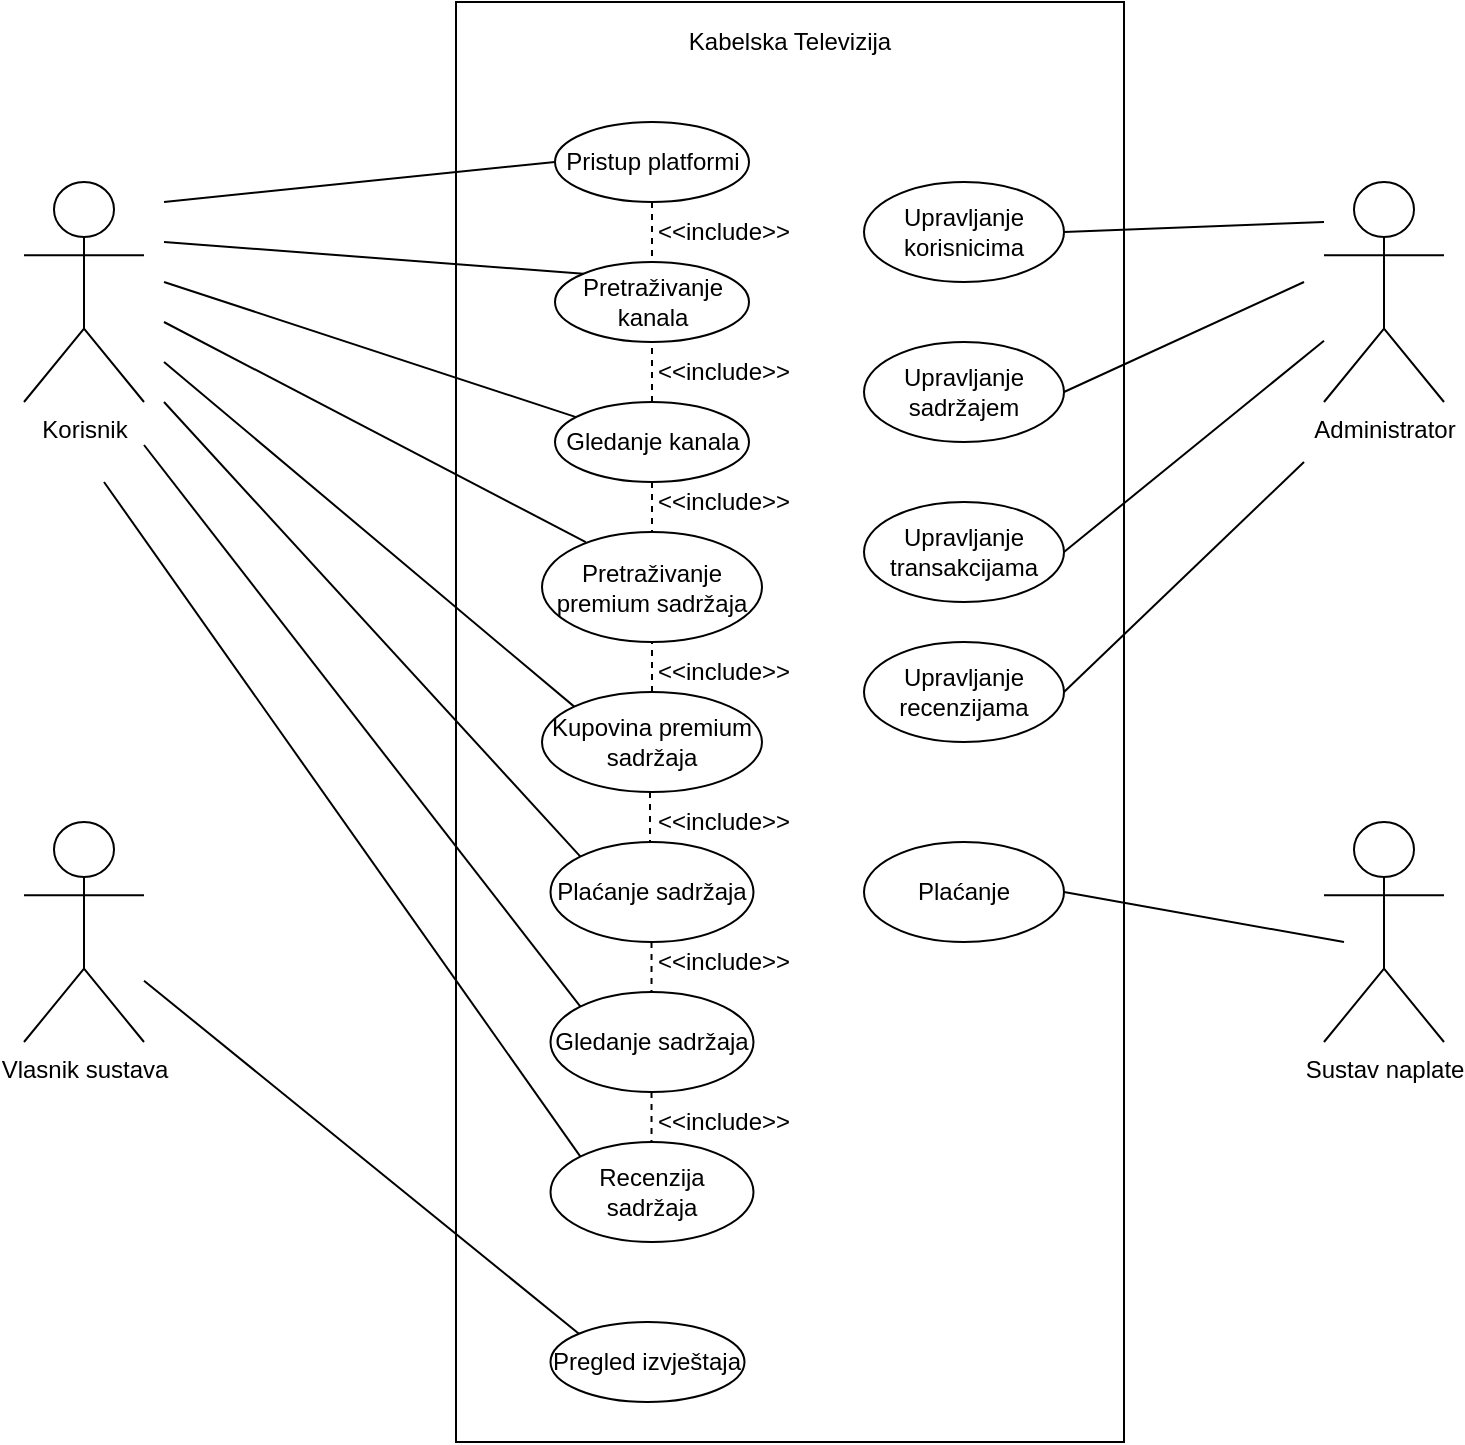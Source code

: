 <mxfile version="21.7.0" type="device">
  <diagram name="Page-1" id="vouiujqwLbQ1SjZ8EXrM">
    <mxGraphModel dx="1308" dy="566" grid="1" gridSize="10" guides="1" tooltips="1" connect="1" arrows="1" fold="1" page="1" pageScale="1" pageWidth="827" pageHeight="1169" math="0" shadow="0">
      <root>
        <mxCell id="0" />
        <mxCell id="1" parent="0" />
        <mxCell id="zjAAmlXx1aQwciowHxv7-1" value="" style="rounded=0;whiteSpace=wrap;html=1;" parent="1" vertex="1">
          <mxGeometry x="316" y="40" width="334" height="720" as="geometry" />
        </mxCell>
        <mxCell id="zjAAmlXx1aQwciowHxv7-2" value="Korisnik" style="shape=umlActor;verticalLabelPosition=bottom;verticalAlign=top;html=1;outlineConnect=0;" parent="1" vertex="1">
          <mxGeometry x="100" y="130" width="60" height="110" as="geometry" />
        </mxCell>
        <mxCell id="zjAAmlXx1aQwciowHxv7-21" value="Kabelska Televizija" style="text;html=1;strokeColor=none;fillColor=none;align=center;verticalAlign=middle;whiteSpace=wrap;rounded=0;" parent="1" vertex="1">
          <mxGeometry x="386" y="40" width="194" height="40" as="geometry" />
        </mxCell>
        <mxCell id="zjAAmlXx1aQwciowHxv7-22" value="Gledanje kanala" style="ellipse;whiteSpace=wrap;html=1;" parent="1" vertex="1">
          <mxGeometry x="365.5" y="240" width="97" height="40" as="geometry" />
        </mxCell>
        <mxCell id="zjAAmlXx1aQwciowHxv7-24" value="Pretraživanje premium sadržaja" style="ellipse;whiteSpace=wrap;html=1;" parent="1" vertex="1">
          <mxGeometry x="359" y="305" width="110" height="55" as="geometry" />
        </mxCell>
        <mxCell id="zjAAmlXx1aQwciowHxv7-25" value="Kupovina&amp;nbsp;premium sadržaja" style="ellipse;whiteSpace=wrap;html=1;" parent="1" vertex="1">
          <mxGeometry x="359" y="385" width="110" height="50" as="geometry" />
        </mxCell>
        <mxCell id="zjAAmlXx1aQwciowHxv7-27" value="Plaćanje sadržaja" style="ellipse;whiteSpace=wrap;html=1;" parent="1" vertex="1">
          <mxGeometry x="363.25" y="460" width="101.5" height="50" as="geometry" />
        </mxCell>
        <mxCell id="zjAAmlXx1aQwciowHxv7-29" value="Pristup platformi" style="ellipse;whiteSpace=wrap;html=1;" parent="1" vertex="1">
          <mxGeometry x="365.5" y="100" width="97" height="40" as="geometry" />
        </mxCell>
        <mxCell id="zjAAmlXx1aQwciowHxv7-31" value="" style="endArrow=none;dashed=1;html=1;rounded=0;exitX=0.5;exitY=1;exitDx=0;exitDy=0;entryX=0.5;entryY=0;entryDx=0;entryDy=0;" parent="1" source="zjAAmlXx1aQwciowHxv7-22" target="zjAAmlXx1aQwciowHxv7-24" edge="1">
          <mxGeometry width="50" height="50" relative="1" as="geometry">
            <mxPoint x="450" y="270" as="sourcePoint" />
            <mxPoint x="500" y="220" as="targetPoint" />
          </mxGeometry>
        </mxCell>
        <mxCell id="zjAAmlXx1aQwciowHxv7-32" value="" style="endArrow=none;dashed=1;html=1;rounded=0;exitX=0.5;exitY=0;exitDx=0;exitDy=0;entryX=0.5;entryY=1;entryDx=0;entryDy=0;" parent="1" source="zjAAmlXx1aQwciowHxv7-25" target="zjAAmlXx1aQwciowHxv7-24" edge="1">
          <mxGeometry width="50" height="50" relative="1" as="geometry">
            <mxPoint x="450" y="270" as="sourcePoint" />
            <mxPoint x="500" y="220" as="targetPoint" />
          </mxGeometry>
        </mxCell>
        <mxCell id="LTtKVHfF0FS0LN7TDdQf-2" value="&amp;lt;&amp;lt;include&amp;gt;&amp;gt;" style="text;html=1;strokeColor=none;fillColor=none;align=center;verticalAlign=middle;whiteSpace=wrap;rounded=0;" parent="1" vertex="1">
          <mxGeometry x="420" y="275" width="60" height="30" as="geometry" />
        </mxCell>
        <mxCell id="LTtKVHfF0FS0LN7TDdQf-3" value="&amp;lt;&amp;lt;include&amp;gt;&amp;gt;" style="text;html=1;strokeColor=none;fillColor=none;align=center;verticalAlign=middle;whiteSpace=wrap;rounded=0;" parent="1" vertex="1">
          <mxGeometry x="420" y="360" width="60" height="30" as="geometry" />
        </mxCell>
        <mxCell id="LTtKVHfF0FS0LN7TDdQf-4" value="&amp;lt;&amp;lt;include&amp;gt;&amp;gt;" style="text;html=1;strokeColor=none;fillColor=none;align=center;verticalAlign=middle;whiteSpace=wrap;rounded=0;" parent="1" vertex="1">
          <mxGeometry x="420" y="435" width="60" height="30" as="geometry" />
        </mxCell>
        <mxCell id="LTtKVHfF0FS0LN7TDdQf-5" value="Pregled izvještaja" style="ellipse;whiteSpace=wrap;html=1;" parent="1" vertex="1">
          <mxGeometry x="363.25" y="700" width="97" height="40" as="geometry" />
        </mxCell>
        <mxCell id="LTtKVHfF0FS0LN7TDdQf-6" value="" style="endArrow=none;html=1;rounded=0;entryX=0;entryY=0;entryDx=0;entryDy=0;" parent="1" source="EKXrwH3BwYrKCjONaVmR-24" target="LTtKVHfF0FS0LN7TDdQf-5" edge="1">
          <mxGeometry width="50" height="50" relative="1" as="geometry">
            <mxPoint x="180" y="520.562" as="sourcePoint" />
            <mxPoint x="440" y="280" as="targetPoint" />
          </mxGeometry>
        </mxCell>
        <mxCell id="LTtKVHfF0FS0LN7TDdQf-7" value="Upravljanje&lt;br&gt;korisnicima" style="ellipse;whiteSpace=wrap;html=1;" parent="1" vertex="1">
          <mxGeometry x="520" y="130" width="100" height="50" as="geometry" />
        </mxCell>
        <mxCell id="LTtKVHfF0FS0LN7TDdQf-8" value="Upravljanje&lt;br&gt;sadržajem" style="ellipse;whiteSpace=wrap;html=1;" parent="1" vertex="1">
          <mxGeometry x="520" y="210" width="100" height="50" as="geometry" />
        </mxCell>
        <mxCell id="LTtKVHfF0FS0LN7TDdQf-9" value="Upravljanje&lt;br&gt;transakcijama" style="ellipse;whiteSpace=wrap;html=1;" parent="1" vertex="1">
          <mxGeometry x="520" y="290" width="100" height="50" as="geometry" />
        </mxCell>
        <mxCell id="LTtKVHfF0FS0LN7TDdQf-10" value="Upravljanje&lt;br&gt;recenzijama" style="ellipse;whiteSpace=wrap;html=1;" parent="1" vertex="1">
          <mxGeometry x="520" y="360" width="100" height="50" as="geometry" />
        </mxCell>
        <mxCell id="LTtKVHfF0FS0LN7TDdQf-12" value="Plaćanje" style="ellipse;whiteSpace=wrap;html=1;" parent="1" vertex="1">
          <mxGeometry x="520" y="460" width="100" height="50" as="geometry" />
        </mxCell>
        <mxCell id="LTtKVHfF0FS0LN7TDdQf-14" value="" style="endArrow=none;html=1;rounded=0;entryX=1;entryY=0.5;entryDx=0;entryDy=0;" parent="1" target="LTtKVHfF0FS0LN7TDdQf-12" edge="1">
          <mxGeometry width="50" height="50" relative="1" as="geometry">
            <mxPoint x="760" y="510" as="sourcePoint" />
            <mxPoint x="440" y="280" as="targetPoint" />
          </mxGeometry>
        </mxCell>
        <mxCell id="LTtKVHfF0FS0LN7TDdQf-15" value="" style="endArrow=none;html=1;rounded=0;exitX=1;exitY=0.5;exitDx=0;exitDy=0;" parent="1" source="LTtKVHfF0FS0LN7TDdQf-7" edge="1">
          <mxGeometry width="50" height="50" relative="1" as="geometry">
            <mxPoint x="390" y="330" as="sourcePoint" />
            <mxPoint x="750" y="150" as="targetPoint" />
          </mxGeometry>
        </mxCell>
        <mxCell id="LTtKVHfF0FS0LN7TDdQf-16" value="" style="endArrow=none;html=1;rounded=0;exitX=1;exitY=0.5;exitDx=0;exitDy=0;" parent="1" source="LTtKVHfF0FS0LN7TDdQf-8" edge="1">
          <mxGeometry width="50" height="50" relative="1" as="geometry">
            <mxPoint x="390" y="330" as="sourcePoint" />
            <mxPoint x="740" y="180" as="targetPoint" />
          </mxGeometry>
        </mxCell>
        <mxCell id="LTtKVHfF0FS0LN7TDdQf-17" value="" style="endArrow=none;html=1;rounded=0;exitX=1;exitY=0.5;exitDx=0;exitDy=0;" parent="1" source="LTtKVHfF0FS0LN7TDdQf-9" target="EKXrwH3BwYrKCjONaVmR-27" edge="1">
          <mxGeometry width="50" height="50" relative="1" as="geometry">
            <mxPoint x="390" y="330" as="sourcePoint" />
            <mxPoint x="760" y="152.097" as="targetPoint" />
          </mxGeometry>
        </mxCell>
        <mxCell id="LTtKVHfF0FS0LN7TDdQf-18" value="" style="endArrow=none;html=1;rounded=0;exitX=1;exitY=0.5;exitDx=0;exitDy=0;" parent="1" source="LTtKVHfF0FS0LN7TDdQf-10" edge="1">
          <mxGeometry width="50" height="50" relative="1" as="geometry">
            <mxPoint x="390" y="330" as="sourcePoint" />
            <mxPoint x="740" y="270" as="targetPoint" />
          </mxGeometry>
        </mxCell>
        <mxCell id="2iLpKKAr8VPCNRCH6G2j-2" value="Pretraživanje kanala" style="ellipse;whiteSpace=wrap;html=1;" parent="1" vertex="1">
          <mxGeometry x="365.5" y="170" width="97" height="40" as="geometry" />
        </mxCell>
        <mxCell id="2iLpKKAr8VPCNRCH6G2j-6" value="&amp;lt;&amp;lt;include&amp;gt;&amp;gt;" style="text;html=1;strokeColor=none;fillColor=none;align=center;verticalAlign=middle;whiteSpace=wrap;rounded=0;" parent="1" vertex="1">
          <mxGeometry x="420" y="140" width="60" height="30" as="geometry" />
        </mxCell>
        <mxCell id="2iLpKKAr8VPCNRCH6G2j-8" value="" style="endArrow=none;dashed=1;html=1;rounded=0;entryX=0.5;entryY=1;entryDx=0;entryDy=0;exitX=0.5;exitY=0;exitDx=0;exitDy=0;" parent="1" source="zjAAmlXx1aQwciowHxv7-22" target="2iLpKKAr8VPCNRCH6G2j-2" edge="1">
          <mxGeometry width="50" height="50" relative="1" as="geometry">
            <mxPoint x="470" y="330" as="sourcePoint" />
            <mxPoint x="520" y="280" as="targetPoint" />
          </mxGeometry>
        </mxCell>
        <mxCell id="2iLpKKAr8VPCNRCH6G2j-9" value="&amp;lt;&amp;lt;include&amp;gt;&amp;gt;" style="text;html=1;strokeColor=none;fillColor=none;align=center;verticalAlign=middle;whiteSpace=wrap;rounded=0;" parent="1" vertex="1">
          <mxGeometry x="420" y="210" width="60" height="30" as="geometry" />
        </mxCell>
        <mxCell id="2iLpKKAr8VPCNRCH6G2j-10" value="" style="endArrow=none;dashed=1;html=1;rounded=0;entryX=0.5;entryY=0;entryDx=0;entryDy=0;exitX=0.5;exitY=1;exitDx=0;exitDy=0;" parent="1" source="zjAAmlXx1aQwciowHxv7-29" target="2iLpKKAr8VPCNRCH6G2j-2" edge="1">
          <mxGeometry width="50" height="50" relative="1" as="geometry">
            <mxPoint x="470" y="330" as="sourcePoint" />
            <mxPoint x="520" y="280" as="targetPoint" />
          </mxGeometry>
        </mxCell>
        <mxCell id="EKXrwH3BwYrKCjONaVmR-20" value="Gledanje sadržaja" style="ellipse;whiteSpace=wrap;html=1;" vertex="1" parent="1">
          <mxGeometry x="363.25" y="535" width="101.5" height="50" as="geometry" />
        </mxCell>
        <mxCell id="EKXrwH3BwYrKCjONaVmR-22" value="" style="endArrow=none;dashed=1;html=1;rounded=0;entryX=0.5;entryY=0;entryDx=0;entryDy=0;exitX=0.5;exitY=1;exitDx=0;exitDy=0;" edge="1" parent="1">
          <mxGeometry width="50" height="50" relative="1" as="geometry">
            <mxPoint x="413.76" y="510" as="sourcePoint" />
            <mxPoint x="413.76" y="535" as="targetPoint" />
          </mxGeometry>
        </mxCell>
        <mxCell id="EKXrwH3BwYrKCjONaVmR-24" value="Vlasnik sustava" style="shape=umlActor;verticalLabelPosition=bottom;verticalAlign=top;html=1;outlineConnect=0;" vertex="1" parent="1">
          <mxGeometry x="100" y="450" width="60" height="110" as="geometry" />
        </mxCell>
        <mxCell id="EKXrwH3BwYrKCjONaVmR-26" value="Sustav naplate" style="shape=umlActor;verticalLabelPosition=bottom;verticalAlign=top;html=1;outlineConnect=0;" vertex="1" parent="1">
          <mxGeometry x="750" y="450" width="60" height="110" as="geometry" />
        </mxCell>
        <mxCell id="EKXrwH3BwYrKCjONaVmR-27" value="Administrator" style="shape=umlActor;verticalLabelPosition=bottom;verticalAlign=top;html=1;outlineConnect=0;" vertex="1" parent="1">
          <mxGeometry x="750" y="130" width="60" height="110" as="geometry" />
        </mxCell>
        <mxCell id="EKXrwH3BwYrKCjONaVmR-29" value="Recenzija sadržaja" style="ellipse;whiteSpace=wrap;html=1;" vertex="1" parent="1">
          <mxGeometry x="363.25" y="610" width="101.5" height="50" as="geometry" />
        </mxCell>
        <mxCell id="EKXrwH3BwYrKCjONaVmR-30" value="" style="endArrow=none;dashed=1;html=1;rounded=0;entryX=0.5;entryY=0;entryDx=0;entryDy=0;exitX=0.5;exitY=1;exitDx=0;exitDy=0;" edge="1" parent="1">
          <mxGeometry width="50" height="50" relative="1" as="geometry">
            <mxPoint x="413.76" y="585" as="sourcePoint" />
            <mxPoint x="413.76" y="610" as="targetPoint" />
          </mxGeometry>
        </mxCell>
        <mxCell id="EKXrwH3BwYrKCjONaVmR-31" value="&amp;lt;&amp;lt;include&amp;gt;&amp;gt;" style="text;html=1;strokeColor=none;fillColor=none;align=center;verticalAlign=middle;whiteSpace=wrap;rounded=0;" vertex="1" parent="1">
          <mxGeometry x="420" y="500" width="60" height="40" as="geometry" />
        </mxCell>
        <mxCell id="EKXrwH3BwYrKCjONaVmR-32" value="&amp;lt;&amp;lt;include&amp;gt;&amp;gt;" style="text;html=1;strokeColor=none;fillColor=none;align=center;verticalAlign=middle;whiteSpace=wrap;rounded=0;" vertex="1" parent="1">
          <mxGeometry x="420" y="585" width="60" height="30" as="geometry" />
        </mxCell>
        <mxCell id="EKXrwH3BwYrKCjONaVmR-34" value="" style="endArrow=none;html=1;rounded=0;entryX=0;entryY=0.5;entryDx=0;entryDy=0;" edge="1" parent="1" target="zjAAmlXx1aQwciowHxv7-29">
          <mxGeometry width="50" height="50" relative="1" as="geometry">
            <mxPoint x="170" y="140" as="sourcePoint" />
            <mxPoint x="210" y="90" as="targetPoint" />
          </mxGeometry>
        </mxCell>
        <mxCell id="EKXrwH3BwYrKCjONaVmR-35" value="" style="endArrow=none;html=1;rounded=0;entryX=0;entryY=0;entryDx=0;entryDy=0;" edge="1" parent="1" target="2iLpKKAr8VPCNRCH6G2j-2">
          <mxGeometry width="50" height="50" relative="1" as="geometry">
            <mxPoint x="170" y="160" as="sourcePoint" />
            <mxPoint x="366" y="140" as="targetPoint" />
          </mxGeometry>
        </mxCell>
        <mxCell id="EKXrwH3BwYrKCjONaVmR-36" value="" style="endArrow=none;html=1;rounded=0;" edge="1" parent="1" target="zjAAmlXx1aQwciowHxv7-22">
          <mxGeometry width="50" height="50" relative="1" as="geometry">
            <mxPoint x="170" y="180" as="sourcePoint" />
            <mxPoint x="390" y="186" as="targetPoint" />
          </mxGeometry>
        </mxCell>
        <mxCell id="EKXrwH3BwYrKCjONaVmR-37" value="" style="endArrow=none;html=1;rounded=0;entryX=0.199;entryY=0.092;entryDx=0;entryDy=0;entryPerimeter=0;" edge="1" parent="1" target="zjAAmlXx1aQwciowHxv7-24">
          <mxGeometry width="50" height="50" relative="1" as="geometry">
            <mxPoint x="170" y="200" as="sourcePoint" />
            <mxPoint x="384" y="312" as="targetPoint" />
          </mxGeometry>
        </mxCell>
        <mxCell id="EKXrwH3BwYrKCjONaVmR-38" value="" style="endArrow=none;html=1;rounded=0;entryX=0;entryY=0;entryDx=0;entryDy=0;" edge="1" parent="1" target="zjAAmlXx1aQwciowHxv7-25">
          <mxGeometry width="50" height="50" relative="1" as="geometry">
            <mxPoint x="170" y="220" as="sourcePoint" />
            <mxPoint x="394" y="322" as="targetPoint" />
          </mxGeometry>
        </mxCell>
        <mxCell id="EKXrwH3BwYrKCjONaVmR-39" value="" style="endArrow=none;html=1;rounded=0;entryX=0;entryY=0;entryDx=0;entryDy=0;" edge="1" parent="1" target="zjAAmlXx1aQwciowHxv7-27">
          <mxGeometry width="50" height="50" relative="1" as="geometry">
            <mxPoint x="170" y="240" as="sourcePoint" />
            <mxPoint x="385" y="402" as="targetPoint" />
          </mxGeometry>
        </mxCell>
        <mxCell id="EKXrwH3BwYrKCjONaVmR-40" value="" style="endArrow=none;html=1;rounded=0;entryX=0;entryY=0;entryDx=0;entryDy=0;" edge="1" parent="1" target="EKXrwH3BwYrKCjONaVmR-20">
          <mxGeometry width="50" height="50" relative="1" as="geometry">
            <mxPoint x="160" y="261.5" as="sourcePoint" />
            <mxPoint x="368" y="488.5" as="targetPoint" />
          </mxGeometry>
        </mxCell>
        <mxCell id="EKXrwH3BwYrKCjONaVmR-41" value="" style="endArrow=none;html=1;rounded=0;entryX=0;entryY=0;entryDx=0;entryDy=0;" edge="1" parent="1" target="EKXrwH3BwYrKCjONaVmR-29">
          <mxGeometry width="50" height="50" relative="1" as="geometry">
            <mxPoint x="140" y="280" as="sourcePoint" />
            <mxPoint x="359" y="555.5" as="targetPoint" />
          </mxGeometry>
        </mxCell>
        <mxCell id="EKXrwH3BwYrKCjONaVmR-43" value="" style="endArrow=none;dashed=1;html=1;rounded=0;entryX=0.5;entryY=0;entryDx=0;entryDy=0;exitX=0.5;exitY=1;exitDx=0;exitDy=0;" edge="1" parent="1">
          <mxGeometry width="50" height="50" relative="1" as="geometry">
            <mxPoint x="413" y="435" as="sourcePoint" />
            <mxPoint x="413" y="460" as="targetPoint" />
          </mxGeometry>
        </mxCell>
      </root>
    </mxGraphModel>
  </diagram>
</mxfile>
